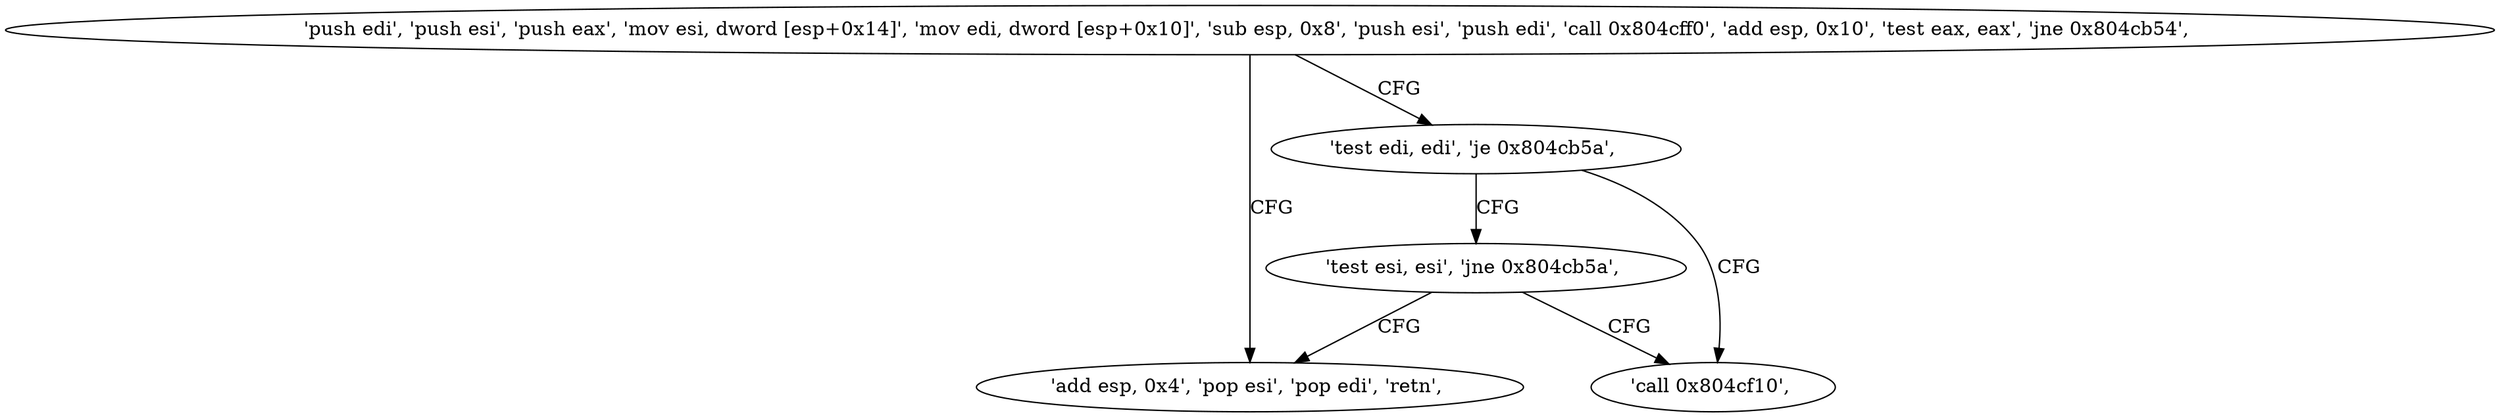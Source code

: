 digraph "func" {
"134531888" [label = "'push edi', 'push esi', 'push eax', 'mov esi, dword [esp+0x14]', 'mov edi, dword [esp+0x10]', 'sub esp, 0x8', 'push esi', 'push edi', 'call 0x804cff0', 'add esp, 0x10', 'test eax, eax', 'jne 0x804cb54', " ]
"134531924" [label = "'add esp, 0x4', 'pop esi', 'pop edi', 'retn', " ]
"134531916" [label = "'test edi, edi', 'je 0x804cb5a', " ]
"134531930" [label = "'call 0x804cf10', " ]
"134531920" [label = "'test esi, esi', 'jne 0x804cb5a', " ]
"134531888" -> "134531924" [ label = "CFG" ]
"134531888" -> "134531916" [ label = "CFG" ]
"134531916" -> "134531930" [ label = "CFG" ]
"134531916" -> "134531920" [ label = "CFG" ]
"134531920" -> "134531930" [ label = "CFG" ]
"134531920" -> "134531924" [ label = "CFG" ]
}
